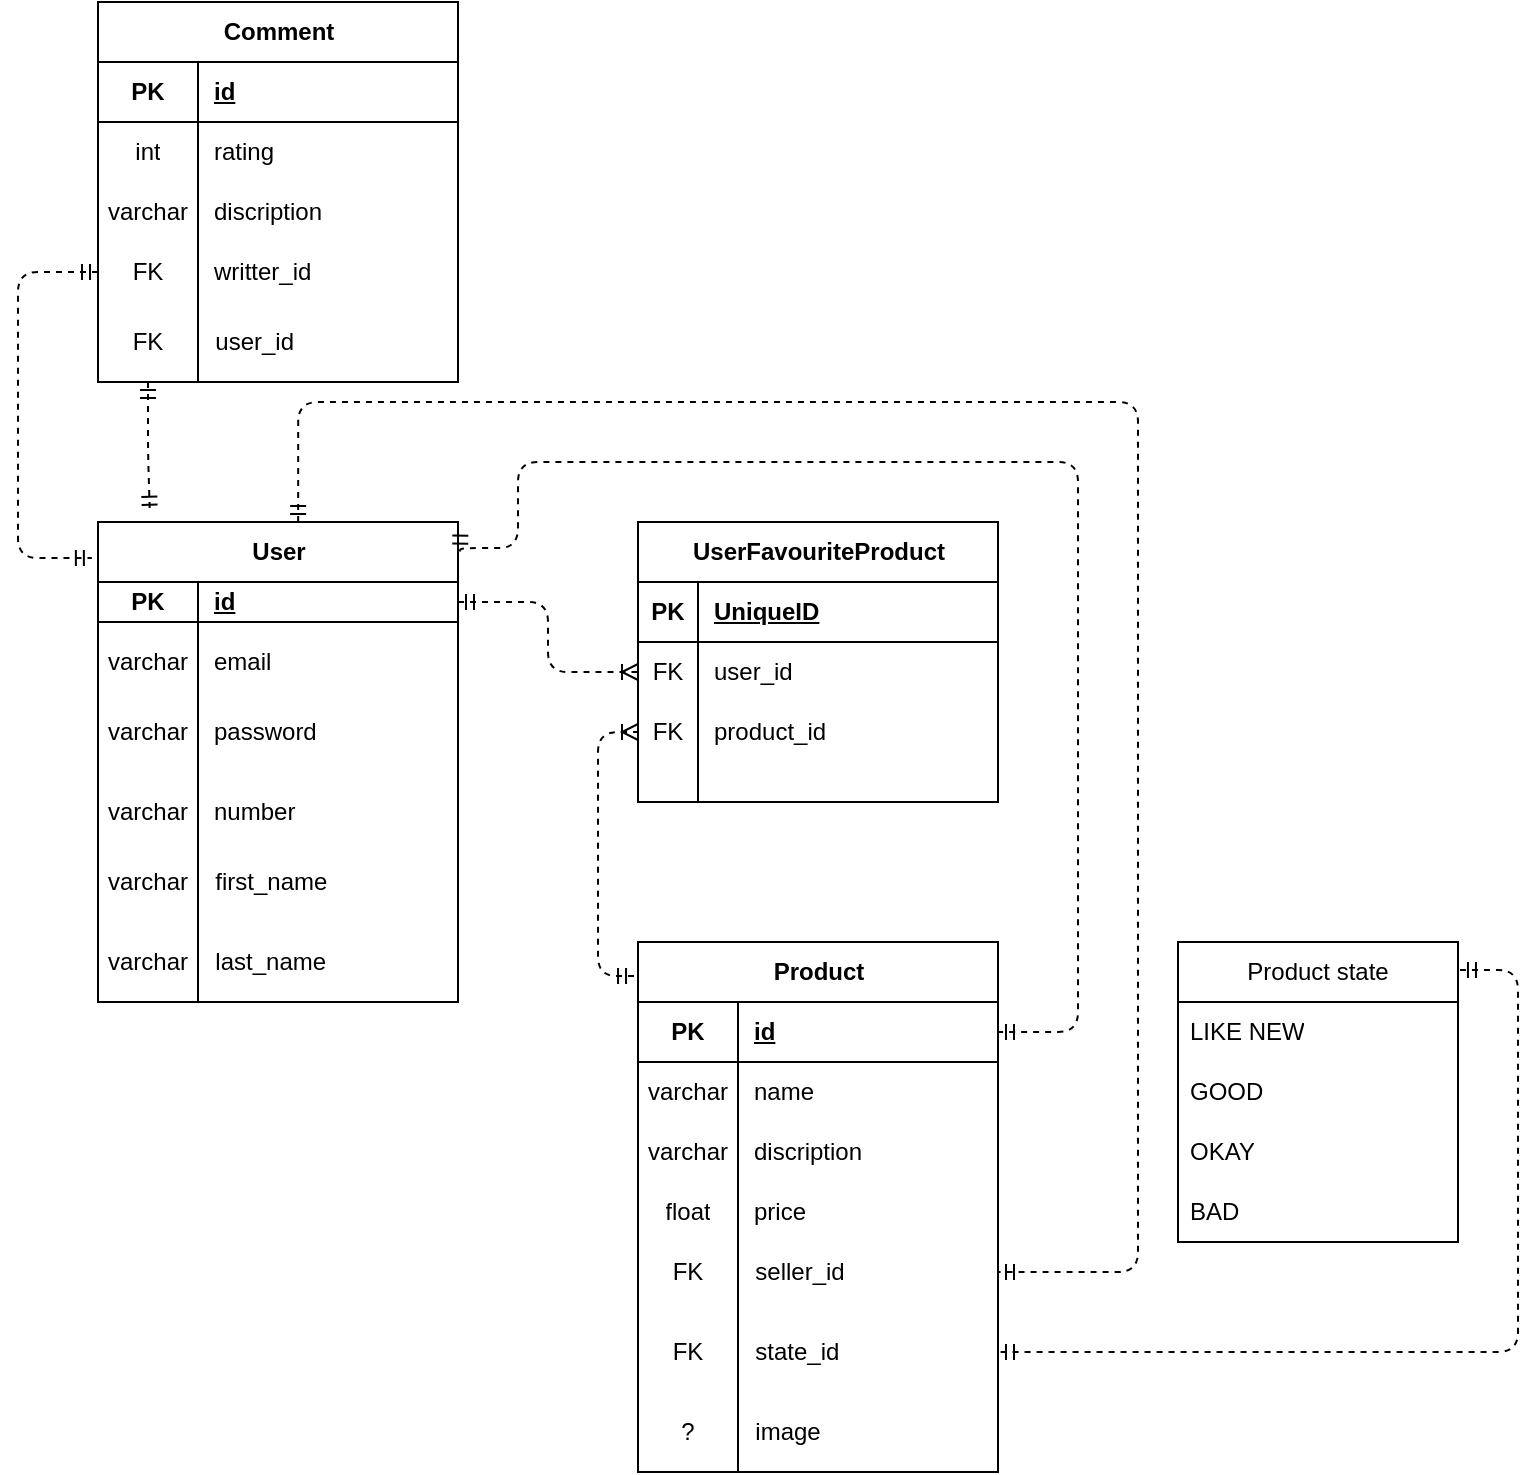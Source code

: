 <mxfile version="22.0.0" type="device">
  <diagram name="Page-1" id="2ca16b54-16f6-2749-3443-fa8db7711227">
    <mxGraphModel dx="1434" dy="750" grid="1" gridSize="10" guides="1" tooltips="1" connect="1" arrows="1" fold="1" page="1" pageScale="1" pageWidth="1100" pageHeight="850" background="none" math="0" shadow="0">
      <root>
        <mxCell id="0" />
        <mxCell id="1" parent="0" />
        <mxCell id="2ed32ef02a7f4228-21" style="edgeStyle=orthogonalEdgeStyle;html=1;entryX=0.144;entryY=-0.027;dashed=1;labelBackgroundColor=none;startArrow=ERmandOne;endArrow=ERmandOne;fontFamily=Verdana;fontSize=12;align=left;exitX=0.5;exitY=1;exitDx=0;exitDy=0;entryDx=0;entryDy=0;entryPerimeter=0;endFill=0;" parent="1" source="YRd9fllFHGhW2MFlDV1M-85" target="YRd9fllFHGhW2MFlDV1M-7" edge="1">
          <mxGeometry relative="1" as="geometry">
            <mxPoint x="530" y="290" as="sourcePoint" />
            <mxPoint x="530" y="330" as="targetPoint" />
          </mxGeometry>
        </mxCell>
        <mxCell id="YRd9fllFHGhW2MFlDV1M-7" value="User" style="shape=table;startSize=30;container=1;collapsible=1;childLayout=tableLayout;fixedRows=1;rowLines=0;fontStyle=1;align=center;resizeLast=1;html=1;strokeWidth=1;swimlaneLine=1;bottom=1;" parent="1" vertex="1">
          <mxGeometry x="470" y="340" width="180" height="170" as="geometry" />
        </mxCell>
        <mxCell id="YRd9fllFHGhW2MFlDV1M-8" value="" style="shape=tableRow;horizontal=0;startSize=0;swimlaneHead=0;swimlaneBody=0;fillColor=none;collapsible=0;dropTarget=0;points=[[0,0.5],[1,0.5]];portConstraint=eastwest;top=0;left=0;right=0;bottom=1;" parent="YRd9fllFHGhW2MFlDV1M-7" vertex="1">
          <mxGeometry y="30" width="180" height="20" as="geometry" />
        </mxCell>
        <mxCell id="YRd9fllFHGhW2MFlDV1M-9" value="PK" style="shape=partialRectangle;connectable=0;fillColor=none;top=0;left=0;bottom=0;right=0;fontStyle=1;overflow=hidden;whiteSpace=wrap;html=1;" parent="YRd9fllFHGhW2MFlDV1M-8" vertex="1">
          <mxGeometry width="50" height="20" as="geometry">
            <mxRectangle width="50" height="20" as="alternateBounds" />
          </mxGeometry>
        </mxCell>
        <mxCell id="YRd9fllFHGhW2MFlDV1M-10" value="id" style="shape=partialRectangle;connectable=0;fillColor=none;top=0;left=0;bottom=0;right=0;align=left;spacingLeft=6;fontStyle=5;overflow=hidden;whiteSpace=wrap;html=1;" parent="YRd9fllFHGhW2MFlDV1M-8" vertex="1">
          <mxGeometry x="50" width="130" height="20" as="geometry">
            <mxRectangle width="130" height="20" as="alternateBounds" />
          </mxGeometry>
        </mxCell>
        <mxCell id="YRd9fllFHGhW2MFlDV1M-11" value="" style="shape=tableRow;horizontal=0;startSize=0;swimlaneHead=0;swimlaneBody=0;fillColor=none;collapsible=0;dropTarget=0;points=[[0,0.5],[1,0.5]];portConstraint=eastwest;top=0;left=0;right=0;bottom=0;" parent="YRd9fllFHGhW2MFlDV1M-7" vertex="1">
          <mxGeometry y="50" width="180" height="40" as="geometry" />
        </mxCell>
        <mxCell id="YRd9fllFHGhW2MFlDV1M-12" value="varchar" style="shape=partialRectangle;connectable=0;fillColor=none;top=0;left=0;bottom=0;right=0;editable=1;overflow=hidden;whiteSpace=wrap;html=1;" parent="YRd9fllFHGhW2MFlDV1M-11" vertex="1">
          <mxGeometry width="50" height="40" as="geometry">
            <mxRectangle width="50" height="40" as="alternateBounds" />
          </mxGeometry>
        </mxCell>
        <mxCell id="YRd9fllFHGhW2MFlDV1M-13" value="email" style="shape=partialRectangle;connectable=0;fillColor=none;top=0;left=0;bottom=0;right=0;align=left;spacingLeft=6;overflow=hidden;whiteSpace=wrap;html=1;" parent="YRd9fllFHGhW2MFlDV1M-11" vertex="1">
          <mxGeometry x="50" width="130" height="40" as="geometry">
            <mxRectangle width="130" height="40" as="alternateBounds" />
          </mxGeometry>
        </mxCell>
        <mxCell id="YRd9fllFHGhW2MFlDV1M-14" value="" style="shape=tableRow;horizontal=0;startSize=0;swimlaneHead=0;swimlaneBody=0;fillColor=none;collapsible=0;dropTarget=0;points=[[0,0.5],[1,0.5]];portConstraint=eastwest;top=0;left=0;right=0;bottom=0;" parent="YRd9fllFHGhW2MFlDV1M-7" vertex="1">
          <mxGeometry y="90" width="180" height="30" as="geometry" />
        </mxCell>
        <mxCell id="YRd9fllFHGhW2MFlDV1M-15" value="varchar" style="shape=partialRectangle;connectable=0;fillColor=none;top=0;left=0;bottom=0;right=0;editable=1;overflow=hidden;whiteSpace=wrap;html=1;" parent="YRd9fllFHGhW2MFlDV1M-14" vertex="1">
          <mxGeometry width="50" height="30" as="geometry">
            <mxRectangle width="50" height="30" as="alternateBounds" />
          </mxGeometry>
        </mxCell>
        <mxCell id="YRd9fllFHGhW2MFlDV1M-16" value="password" style="shape=partialRectangle;connectable=0;fillColor=none;top=0;left=0;bottom=0;right=0;align=left;spacingLeft=6;overflow=hidden;whiteSpace=wrap;html=1;" parent="YRd9fllFHGhW2MFlDV1M-14" vertex="1">
          <mxGeometry x="50" width="130" height="30" as="geometry">
            <mxRectangle width="130" height="30" as="alternateBounds" />
          </mxGeometry>
        </mxCell>
        <mxCell id="YRd9fllFHGhW2MFlDV1M-17" value="" style="shape=tableRow;horizontal=0;startSize=0;swimlaneHead=0;swimlaneBody=0;fillColor=none;collapsible=0;dropTarget=0;points=[[0,0.5],[1,0.5]];portConstraint=eastwest;top=0;left=0;right=0;bottom=0;" parent="YRd9fllFHGhW2MFlDV1M-7" vertex="1">
          <mxGeometry y="120" width="180" height="50" as="geometry" />
        </mxCell>
        <mxCell id="YRd9fllFHGhW2MFlDV1M-18" value="varchar" style="shape=partialRectangle;connectable=0;fillColor=none;top=0;left=0;bottom=0;right=0;editable=1;overflow=hidden;whiteSpace=wrap;html=1;" parent="YRd9fllFHGhW2MFlDV1M-17" vertex="1">
          <mxGeometry width="50" height="50" as="geometry">
            <mxRectangle width="50" height="50" as="alternateBounds" />
          </mxGeometry>
        </mxCell>
        <mxCell id="YRd9fllFHGhW2MFlDV1M-19" value="number" style="shape=partialRectangle;connectable=0;fillColor=none;top=0;left=0;bottom=0;right=0;align=left;spacingLeft=6;overflow=hidden;whiteSpace=wrap;html=1;" parent="YRd9fllFHGhW2MFlDV1M-17" vertex="1">
          <mxGeometry x="50" width="130" height="50" as="geometry">
            <mxRectangle width="130" height="50" as="alternateBounds" />
          </mxGeometry>
        </mxCell>
        <mxCell id="YRd9fllFHGhW2MFlDV1M-20" value="Comment" style="shape=table;startSize=30;container=1;collapsible=1;childLayout=tableLayout;fixedRows=1;rowLines=0;fontStyle=1;align=center;resizeLast=1;html=1;movable=1;resizable=1;rotatable=1;deletable=1;editable=1;locked=0;connectable=1;" parent="1" vertex="1">
          <mxGeometry x="470" y="80" width="180" height="190" as="geometry" />
        </mxCell>
        <mxCell id="YRd9fllFHGhW2MFlDV1M-21" value="" style="shape=tableRow;horizontal=0;startSize=0;swimlaneHead=0;swimlaneBody=0;fillColor=none;collapsible=0;dropTarget=0;points=[[0,0.5],[1,0.5]];portConstraint=eastwest;top=0;left=0;right=0;bottom=1;movable=1;resizable=1;rotatable=1;deletable=1;editable=1;locked=0;connectable=1;" parent="YRd9fllFHGhW2MFlDV1M-20" vertex="1">
          <mxGeometry y="30" width="180" height="30" as="geometry" />
        </mxCell>
        <mxCell id="YRd9fllFHGhW2MFlDV1M-22" value="PK" style="shape=partialRectangle;connectable=0;fillColor=none;top=0;left=0;bottom=0;right=0;fontStyle=1;overflow=hidden;whiteSpace=wrap;html=1;movable=0;resizable=0;rotatable=0;deletable=0;editable=0;locked=1;" parent="YRd9fllFHGhW2MFlDV1M-21" vertex="1">
          <mxGeometry width="50" height="30" as="geometry">
            <mxRectangle width="50" height="30" as="alternateBounds" />
          </mxGeometry>
        </mxCell>
        <mxCell id="YRd9fllFHGhW2MFlDV1M-23" value="id" style="shape=partialRectangle;connectable=1;fillColor=none;top=0;left=0;bottom=0;right=0;align=left;spacingLeft=6;fontStyle=5;overflow=hidden;whiteSpace=wrap;html=1;movable=1;resizable=1;rotatable=1;deletable=1;editable=1;locked=0;" parent="YRd9fllFHGhW2MFlDV1M-21" vertex="1">
          <mxGeometry x="50" width="130" height="30" as="geometry">
            <mxRectangle width="130" height="30" as="alternateBounds" />
          </mxGeometry>
        </mxCell>
        <mxCell id="YRd9fllFHGhW2MFlDV1M-24" value="" style="shape=tableRow;horizontal=0;startSize=0;swimlaneHead=0;swimlaneBody=0;fillColor=none;collapsible=0;dropTarget=0;points=[[0,0.5],[1,0.5]];portConstraint=eastwest;top=0;left=0;right=0;bottom=0;movable=1;resizable=1;rotatable=1;deletable=1;editable=1;locked=0;connectable=1;" parent="YRd9fllFHGhW2MFlDV1M-20" vertex="1">
          <mxGeometry y="60" width="180" height="30" as="geometry" />
        </mxCell>
        <mxCell id="YRd9fllFHGhW2MFlDV1M-25" value="int" style="shape=partialRectangle;connectable=1;fillColor=none;top=0;left=0;bottom=0;right=0;editable=1;overflow=hidden;whiteSpace=wrap;html=1;movable=1;resizable=1;rotatable=1;deletable=1;locked=0;" parent="YRd9fllFHGhW2MFlDV1M-24" vertex="1">
          <mxGeometry width="50" height="30" as="geometry">
            <mxRectangle width="50" height="30" as="alternateBounds" />
          </mxGeometry>
        </mxCell>
        <mxCell id="YRd9fllFHGhW2MFlDV1M-26" value="rating" style="shape=partialRectangle;connectable=1;fillColor=none;top=0;left=0;bottom=0;right=0;align=left;spacingLeft=6;overflow=hidden;whiteSpace=wrap;html=1;movable=1;resizable=1;rotatable=1;deletable=1;editable=1;locked=0;" parent="YRd9fllFHGhW2MFlDV1M-24" vertex="1">
          <mxGeometry x="50" width="130" height="30" as="geometry">
            <mxRectangle width="130" height="30" as="alternateBounds" />
          </mxGeometry>
        </mxCell>
        <mxCell id="YRd9fllFHGhW2MFlDV1M-27" value="" style="shape=tableRow;horizontal=0;startSize=0;swimlaneHead=0;swimlaneBody=0;fillColor=none;collapsible=0;dropTarget=0;points=[[0,0.5],[1,0.5]];portConstraint=eastwest;top=0;left=0;right=0;bottom=0;movable=1;resizable=1;rotatable=1;deletable=1;editable=1;locked=0;connectable=1;" parent="YRd9fllFHGhW2MFlDV1M-20" vertex="1">
          <mxGeometry y="90" width="180" height="30" as="geometry" />
        </mxCell>
        <mxCell id="YRd9fllFHGhW2MFlDV1M-28" value="varchar" style="shape=partialRectangle;connectable=1;fillColor=none;top=0;left=0;bottom=0;right=0;editable=1;overflow=hidden;whiteSpace=wrap;html=1;movable=1;resizable=1;rotatable=1;deletable=1;locked=0;" parent="YRd9fllFHGhW2MFlDV1M-27" vertex="1">
          <mxGeometry width="50" height="30" as="geometry">
            <mxRectangle width="50" height="30" as="alternateBounds" />
          </mxGeometry>
        </mxCell>
        <mxCell id="YRd9fllFHGhW2MFlDV1M-29" value="discription" style="shape=partialRectangle;connectable=1;fillColor=none;top=0;left=0;bottom=0;right=0;align=left;spacingLeft=6;overflow=hidden;whiteSpace=wrap;html=1;movable=1;resizable=1;rotatable=1;deletable=1;editable=1;locked=0;" parent="YRd9fllFHGhW2MFlDV1M-27" vertex="1">
          <mxGeometry x="50" width="130" height="30" as="geometry">
            <mxRectangle width="130" height="30" as="alternateBounds" />
          </mxGeometry>
        </mxCell>
        <mxCell id="YRd9fllFHGhW2MFlDV1M-30" value="" style="shape=tableRow;horizontal=0;startSize=0;swimlaneHead=0;swimlaneBody=0;fillColor=none;collapsible=0;dropTarget=0;points=[[0,0.5],[1,0.5]];portConstraint=eastwest;top=0;left=0;right=0;bottom=0;movable=1;resizable=1;rotatable=1;deletable=1;editable=1;locked=0;connectable=1;" parent="YRd9fllFHGhW2MFlDV1M-20" vertex="1">
          <mxGeometry y="120" width="180" height="30" as="geometry" />
        </mxCell>
        <mxCell id="YRd9fllFHGhW2MFlDV1M-31" value="FK" style="shape=partialRectangle;connectable=1;fillColor=none;top=0;left=0;bottom=0;right=0;editable=1;overflow=hidden;whiteSpace=wrap;html=1;movable=1;resizable=1;rotatable=1;deletable=1;locked=0;" parent="YRd9fllFHGhW2MFlDV1M-30" vertex="1">
          <mxGeometry width="50" height="30" as="geometry">
            <mxRectangle width="50" height="30" as="alternateBounds" />
          </mxGeometry>
        </mxCell>
        <mxCell id="YRd9fllFHGhW2MFlDV1M-32" value="writter_id" style="shape=partialRectangle;connectable=1;fillColor=none;top=0;left=0;bottom=0;right=0;align=left;spacingLeft=6;overflow=hidden;whiteSpace=wrap;html=1;movable=1;resizable=1;rotatable=1;deletable=1;editable=1;locked=0;" parent="YRd9fllFHGhW2MFlDV1M-30" vertex="1">
          <mxGeometry x="50" width="130" height="30" as="geometry">
            <mxRectangle width="130" height="30" as="alternateBounds" />
          </mxGeometry>
        </mxCell>
        <mxCell id="YRd9fllFHGhW2MFlDV1M-46" value="Product" style="shape=table;startSize=30;container=1;collapsible=1;childLayout=tableLayout;fixedRows=1;rowLines=0;fontStyle=1;align=center;resizeLast=1;html=1;bottom=0;top=0;left=1;" parent="1" vertex="1">
          <mxGeometry x="740" y="550" width="180" height="150" as="geometry" />
        </mxCell>
        <mxCell id="YRd9fllFHGhW2MFlDV1M-47" value="" style="shape=tableRow;horizontal=0;startSize=0;swimlaneHead=0;swimlaneBody=0;fillColor=none;collapsible=0;dropTarget=0;points=[[0,0.5],[1,0.5]];portConstraint=eastwest;top=0;left=0;right=0;bottom=1;" parent="YRd9fllFHGhW2MFlDV1M-46" vertex="1">
          <mxGeometry y="30" width="180" height="30" as="geometry" />
        </mxCell>
        <mxCell id="YRd9fllFHGhW2MFlDV1M-48" value="PK" style="shape=partialRectangle;connectable=0;fillColor=none;top=0;left=0;bottom=0;right=0;fontStyle=1;overflow=hidden;whiteSpace=wrap;html=1;" parent="YRd9fllFHGhW2MFlDV1M-47" vertex="1">
          <mxGeometry width="50" height="30" as="geometry">
            <mxRectangle width="50" height="30" as="alternateBounds" />
          </mxGeometry>
        </mxCell>
        <mxCell id="YRd9fllFHGhW2MFlDV1M-49" value="id" style="shape=partialRectangle;connectable=0;fillColor=none;top=0;left=0;bottom=0;right=0;align=left;spacingLeft=6;fontStyle=5;overflow=hidden;whiteSpace=wrap;html=1;" parent="YRd9fllFHGhW2MFlDV1M-47" vertex="1">
          <mxGeometry x="50" width="130" height="30" as="geometry">
            <mxRectangle width="130" height="30" as="alternateBounds" />
          </mxGeometry>
        </mxCell>
        <mxCell id="YRd9fllFHGhW2MFlDV1M-50" value="" style="shape=tableRow;horizontal=0;startSize=0;swimlaneHead=0;swimlaneBody=0;fillColor=none;collapsible=0;dropTarget=0;points=[[0,0.5],[1,0.5]];portConstraint=eastwest;top=0;left=0;right=0;bottom=0;" parent="YRd9fllFHGhW2MFlDV1M-46" vertex="1">
          <mxGeometry y="60" width="180" height="30" as="geometry" />
        </mxCell>
        <mxCell id="YRd9fllFHGhW2MFlDV1M-51" value="varchar" style="shape=partialRectangle;connectable=0;fillColor=none;top=0;left=0;bottom=0;right=0;editable=1;overflow=hidden;whiteSpace=wrap;html=1;" parent="YRd9fllFHGhW2MFlDV1M-50" vertex="1">
          <mxGeometry width="50" height="30" as="geometry">
            <mxRectangle width="50" height="30" as="alternateBounds" />
          </mxGeometry>
        </mxCell>
        <mxCell id="YRd9fllFHGhW2MFlDV1M-52" value="name" style="shape=partialRectangle;connectable=0;fillColor=none;top=0;left=0;bottom=0;right=0;align=left;spacingLeft=6;overflow=hidden;whiteSpace=wrap;html=1;" parent="YRd9fllFHGhW2MFlDV1M-50" vertex="1">
          <mxGeometry x="50" width="130" height="30" as="geometry">
            <mxRectangle width="130" height="30" as="alternateBounds" />
          </mxGeometry>
        </mxCell>
        <mxCell id="YRd9fllFHGhW2MFlDV1M-53" value="" style="shape=tableRow;horizontal=0;startSize=0;swimlaneHead=0;swimlaneBody=0;fillColor=none;collapsible=0;dropTarget=0;points=[[0,0.5],[1,0.5]];portConstraint=eastwest;top=0;left=0;right=0;bottom=0;" parent="YRd9fllFHGhW2MFlDV1M-46" vertex="1">
          <mxGeometry y="90" width="180" height="30" as="geometry" />
        </mxCell>
        <mxCell id="YRd9fllFHGhW2MFlDV1M-54" value="varchar" style="shape=partialRectangle;connectable=0;fillColor=none;top=0;left=0;bottom=0;right=0;editable=1;overflow=hidden;whiteSpace=wrap;html=1;" parent="YRd9fllFHGhW2MFlDV1M-53" vertex="1">
          <mxGeometry width="50" height="30" as="geometry">
            <mxRectangle width="50" height="30" as="alternateBounds" />
          </mxGeometry>
        </mxCell>
        <mxCell id="YRd9fllFHGhW2MFlDV1M-55" value="discription" style="shape=partialRectangle;connectable=0;fillColor=none;top=0;left=0;bottom=0;right=0;align=left;spacingLeft=6;overflow=hidden;whiteSpace=wrap;html=1;" parent="YRd9fllFHGhW2MFlDV1M-53" vertex="1">
          <mxGeometry x="50" width="130" height="30" as="geometry">
            <mxRectangle width="130" height="30" as="alternateBounds" />
          </mxGeometry>
        </mxCell>
        <mxCell id="YRd9fllFHGhW2MFlDV1M-56" value="" style="shape=tableRow;horizontal=0;startSize=0;swimlaneHead=0;swimlaneBody=0;fillColor=none;collapsible=0;dropTarget=0;points=[[0,0.5],[1,0.5]];portConstraint=eastwest;top=0;left=0;right=0;bottom=0;" parent="YRd9fllFHGhW2MFlDV1M-46" vertex="1">
          <mxGeometry y="120" width="180" height="30" as="geometry" />
        </mxCell>
        <mxCell id="YRd9fllFHGhW2MFlDV1M-57" value="float" style="shape=partialRectangle;connectable=0;fillColor=none;top=0;left=0;bottom=0;right=0;editable=1;overflow=hidden;whiteSpace=wrap;html=1;" parent="YRd9fllFHGhW2MFlDV1M-56" vertex="1">
          <mxGeometry width="50" height="30" as="geometry">
            <mxRectangle width="50" height="30" as="alternateBounds" />
          </mxGeometry>
        </mxCell>
        <mxCell id="YRd9fllFHGhW2MFlDV1M-58" value="price" style="shape=partialRectangle;connectable=0;fillColor=none;top=0;left=0;bottom=0;right=0;align=left;spacingLeft=6;overflow=hidden;whiteSpace=wrap;html=1;" parent="YRd9fllFHGhW2MFlDV1M-56" vertex="1">
          <mxGeometry x="50" width="130" height="30" as="geometry">
            <mxRectangle width="130" height="30" as="alternateBounds" />
          </mxGeometry>
        </mxCell>
        <mxCell id="YRd9fllFHGhW2MFlDV1M-59" value="UserFavouriteProduct" style="shape=table;startSize=30;container=1;collapsible=1;childLayout=tableLayout;fixedRows=1;rowLines=0;fontStyle=1;align=center;resizeLast=1;html=1;" parent="1" vertex="1">
          <mxGeometry x="740" y="340" width="180" height="140" as="geometry" />
        </mxCell>
        <mxCell id="YRd9fllFHGhW2MFlDV1M-60" value="" style="shape=tableRow;horizontal=0;startSize=0;swimlaneHead=0;swimlaneBody=0;fillColor=none;collapsible=0;dropTarget=0;points=[[0,0.5],[1,0.5]];portConstraint=eastwest;top=0;left=0;right=0;bottom=1;" parent="YRd9fllFHGhW2MFlDV1M-59" vertex="1">
          <mxGeometry y="30" width="180" height="30" as="geometry" />
        </mxCell>
        <mxCell id="YRd9fllFHGhW2MFlDV1M-61" value="PK" style="shape=partialRectangle;connectable=0;fillColor=none;top=0;left=0;bottom=0;right=0;fontStyle=1;overflow=hidden;whiteSpace=wrap;html=1;" parent="YRd9fllFHGhW2MFlDV1M-60" vertex="1">
          <mxGeometry width="30" height="30" as="geometry">
            <mxRectangle width="30" height="30" as="alternateBounds" />
          </mxGeometry>
        </mxCell>
        <mxCell id="YRd9fllFHGhW2MFlDV1M-62" value="UniqueID" style="shape=partialRectangle;connectable=0;fillColor=none;top=0;left=0;bottom=0;right=0;align=left;spacingLeft=6;fontStyle=5;overflow=hidden;whiteSpace=wrap;html=1;" parent="YRd9fllFHGhW2MFlDV1M-60" vertex="1">
          <mxGeometry x="30" width="150" height="30" as="geometry">
            <mxRectangle width="150" height="30" as="alternateBounds" />
          </mxGeometry>
        </mxCell>
        <mxCell id="YRd9fllFHGhW2MFlDV1M-63" value="" style="shape=tableRow;horizontal=0;startSize=0;swimlaneHead=0;swimlaneBody=0;fillColor=none;collapsible=0;dropTarget=0;points=[[0,0.5],[1,0.5]];portConstraint=eastwest;top=0;left=0;right=0;bottom=0;" parent="YRd9fllFHGhW2MFlDV1M-59" vertex="1">
          <mxGeometry y="60" width="180" height="30" as="geometry" />
        </mxCell>
        <mxCell id="YRd9fllFHGhW2MFlDV1M-64" value="FK" style="shape=partialRectangle;connectable=0;fillColor=none;top=0;left=0;bottom=0;right=0;editable=1;overflow=hidden;whiteSpace=wrap;html=1;" parent="YRd9fllFHGhW2MFlDV1M-63" vertex="1">
          <mxGeometry width="30" height="30" as="geometry">
            <mxRectangle width="30" height="30" as="alternateBounds" />
          </mxGeometry>
        </mxCell>
        <mxCell id="YRd9fllFHGhW2MFlDV1M-65" value="user_id" style="shape=partialRectangle;connectable=0;fillColor=none;top=0;left=0;bottom=0;right=0;align=left;spacingLeft=6;overflow=hidden;whiteSpace=wrap;html=1;" parent="YRd9fllFHGhW2MFlDV1M-63" vertex="1">
          <mxGeometry x="30" width="150" height="30" as="geometry">
            <mxRectangle width="150" height="30" as="alternateBounds" />
          </mxGeometry>
        </mxCell>
        <mxCell id="YRd9fllFHGhW2MFlDV1M-66" value="" style="shape=tableRow;horizontal=0;startSize=0;swimlaneHead=0;swimlaneBody=0;fillColor=none;collapsible=0;dropTarget=0;points=[[0,0.5],[1,0.5]];portConstraint=eastwest;top=0;left=0;right=0;bottom=0;" parent="YRd9fllFHGhW2MFlDV1M-59" vertex="1">
          <mxGeometry y="90" width="180" height="30" as="geometry" />
        </mxCell>
        <mxCell id="YRd9fllFHGhW2MFlDV1M-67" value="FK" style="shape=partialRectangle;connectable=0;fillColor=none;top=0;left=0;bottom=0;right=0;editable=1;overflow=hidden;whiteSpace=wrap;html=1;" parent="YRd9fllFHGhW2MFlDV1M-66" vertex="1">
          <mxGeometry width="30" height="30" as="geometry">
            <mxRectangle width="30" height="30" as="alternateBounds" />
          </mxGeometry>
        </mxCell>
        <mxCell id="YRd9fllFHGhW2MFlDV1M-68" value="product_id" style="shape=partialRectangle;connectable=0;fillColor=none;top=0;left=0;bottom=0;right=0;align=left;spacingLeft=6;overflow=hidden;whiteSpace=wrap;html=1;" parent="YRd9fllFHGhW2MFlDV1M-66" vertex="1">
          <mxGeometry x="30" width="150" height="30" as="geometry">
            <mxRectangle width="150" height="30" as="alternateBounds" />
          </mxGeometry>
        </mxCell>
        <mxCell id="YRd9fllFHGhW2MFlDV1M-69" value="" style="shape=tableRow;horizontal=0;startSize=0;swimlaneHead=0;swimlaneBody=0;fillColor=none;collapsible=0;dropTarget=0;points=[[0,0.5],[1,0.5]];portConstraint=eastwest;top=0;left=0;right=0;bottom=0;" parent="YRd9fllFHGhW2MFlDV1M-59" vertex="1">
          <mxGeometry y="120" width="180" height="20" as="geometry" />
        </mxCell>
        <mxCell id="YRd9fllFHGhW2MFlDV1M-70" value="" style="shape=partialRectangle;connectable=0;fillColor=none;top=0;left=0;bottom=0;right=0;editable=1;overflow=hidden;whiteSpace=wrap;html=1;" parent="YRd9fllFHGhW2MFlDV1M-69" vertex="1">
          <mxGeometry width="30" height="20" as="geometry">
            <mxRectangle width="30" height="20" as="alternateBounds" />
          </mxGeometry>
        </mxCell>
        <mxCell id="YRd9fllFHGhW2MFlDV1M-71" value="" style="shape=partialRectangle;connectable=0;fillColor=none;top=0;left=0;bottom=0;right=0;align=left;spacingLeft=6;overflow=hidden;whiteSpace=wrap;html=1;" parent="YRd9fllFHGhW2MFlDV1M-69" vertex="1">
          <mxGeometry x="30" width="150" height="20" as="geometry">
            <mxRectangle width="150" height="20" as="alternateBounds" />
          </mxGeometry>
        </mxCell>
        <mxCell id="YRd9fllFHGhW2MFlDV1M-85" value="FK" style="shape=partialRectangle;connectable=1;top=0;left=1;bottom=1;right=1;editable=1;overflow=hidden;whiteSpace=wrap;html=1;perimeterSpacing=0;shadow=0;labelBorderColor=none;movable=1;resizable=1;rotatable=1;deletable=1;locked=0;fillColor=none;" parent="1" vertex="1">
          <mxGeometry x="470" y="230" width="50" height="40" as="geometry">
            <mxRectangle width="50" height="30" as="alternateBounds" />
          </mxGeometry>
        </mxCell>
        <mxCell id="YRd9fllFHGhW2MFlDV1M-86" value="&amp;nbsp; user_id" style="shape=partialRectangle;connectable=1;top=0;left=1;bottom=1;right=1;editable=1;overflow=hidden;whiteSpace=wrap;html=1;perimeterSpacing=0;shadow=0;labelBorderColor=none;movable=1;resizable=1;rotatable=1;deletable=1;locked=0;align=left;fillColor=none;" parent="1" vertex="1">
          <mxGeometry x="520" y="230" width="130" height="40" as="geometry">
            <mxRectangle width="50" height="30" as="alternateBounds" />
          </mxGeometry>
        </mxCell>
        <mxCell id="YRd9fllFHGhW2MFlDV1M-102" value="&amp;nbsp; seller_id" style="shape=partialRectangle;connectable=1;top=0;left=1;bottom=0;right=1;editable=1;overflow=hidden;whiteSpace=wrap;html=1;perimeterSpacing=0;shadow=0;labelBorderColor=none;movable=1;resizable=1;rotatable=1;deletable=1;locked=0;align=left;" parent="1" vertex="1">
          <mxGeometry x="790" y="695" width="130" height="40" as="geometry">
            <mxRectangle width="50" height="30" as="alternateBounds" />
          </mxGeometry>
        </mxCell>
        <mxCell id="YRd9fllFHGhW2MFlDV1M-103" value="FK" style="shape=partialRectangle;connectable=1;top=0;left=1;bottom=0;right=1;editable=1;overflow=hidden;whiteSpace=wrap;html=1;perimeterSpacing=0;shadow=0;labelBorderColor=none;movable=1;resizable=1;rotatable=1;deletable=1;locked=0;" parent="1" vertex="1">
          <mxGeometry x="740" y="695" width="50" height="40" as="geometry">
            <mxRectangle width="50" height="30" as="alternateBounds" />
          </mxGeometry>
        </mxCell>
        <mxCell id="YRd9fllFHGhW2MFlDV1M-120" value="Product state" style="swimlane;fontStyle=0;childLayout=stackLayout;horizontal=1;startSize=30;horizontalStack=0;resizeParent=1;resizeParentMax=0;resizeLast=0;collapsible=1;marginBottom=0;whiteSpace=wrap;html=1;" parent="1" vertex="1">
          <mxGeometry x="1010" y="550" width="140" height="150" as="geometry" />
        </mxCell>
        <mxCell id="YRd9fllFHGhW2MFlDV1M-121" value="LIKE NEW" style="text;strokeColor=none;fillColor=none;align=left;verticalAlign=middle;spacingLeft=4;spacingRight=4;overflow=hidden;points=[[0,0.5],[1,0.5]];portConstraint=eastwest;rotatable=0;whiteSpace=wrap;html=1;" parent="YRd9fllFHGhW2MFlDV1M-120" vertex="1">
          <mxGeometry y="30" width="140" height="30" as="geometry" />
        </mxCell>
        <mxCell id="YRd9fllFHGhW2MFlDV1M-122" value="GOOD" style="text;strokeColor=none;fillColor=none;align=left;verticalAlign=middle;spacingLeft=4;spacingRight=4;overflow=hidden;points=[[0,0.5],[1,0.5]];portConstraint=eastwest;rotatable=0;whiteSpace=wrap;html=1;" parent="YRd9fllFHGhW2MFlDV1M-120" vertex="1">
          <mxGeometry y="60" width="140" height="30" as="geometry" />
        </mxCell>
        <mxCell id="YRd9fllFHGhW2MFlDV1M-123" value="OKAY" style="text;strokeColor=none;fillColor=none;align=left;verticalAlign=middle;spacingLeft=4;spacingRight=4;overflow=hidden;points=[[0,0.5],[1,0.5]];portConstraint=eastwest;rotatable=0;whiteSpace=wrap;html=1;" parent="YRd9fllFHGhW2MFlDV1M-120" vertex="1">
          <mxGeometry y="90" width="140" height="30" as="geometry" />
        </mxCell>
        <mxCell id="YRd9fllFHGhW2MFlDV1M-124" value="BAD" style="text;strokeColor=none;fillColor=none;align=left;verticalAlign=middle;spacingLeft=4;spacingRight=4;overflow=hidden;points=[[0,0.5],[1,0.5]];portConstraint=eastwest;rotatable=0;whiteSpace=wrap;html=1;" parent="YRd9fllFHGhW2MFlDV1M-120" vertex="1">
          <mxGeometry y="120" width="140" height="30" as="geometry" />
        </mxCell>
        <mxCell id="YRd9fllFHGhW2MFlDV1M-125" style="edgeStyle=orthogonalEdgeStyle;html=1;entryX=1;entryY=0.5;dashed=1;labelBackgroundColor=none;startArrow=ERmandOne;endArrow=ERmandOne;fontFamily=Verdana;fontSize=12;align=left;endFill=0;entryDx=0;entryDy=0;exitX=1.007;exitY=0.093;exitDx=0;exitDy=0;exitPerimeter=0;" parent="1" source="YRd9fllFHGhW2MFlDV1M-120" target="YRd9fllFHGhW2MFlDV1M-135" edge="1">
          <mxGeometry relative="1" as="geometry">
            <mxPoint x="980" y="460" as="sourcePoint" />
            <mxPoint x="980" y="500" as="targetPoint" />
            <Array as="points">
              <mxPoint x="1180" y="564" />
              <mxPoint x="1180" y="755" />
            </Array>
          </mxGeometry>
        </mxCell>
        <mxCell id="YRd9fllFHGhW2MFlDV1M-135" value="&amp;nbsp; state_id" style="shape=partialRectangle;connectable=1;top=0;left=1;bottom=0;right=1;editable=1;overflow=hidden;whiteSpace=wrap;html=1;perimeterSpacing=0;shadow=0;labelBorderColor=none;movable=1;resizable=1;rotatable=1;deletable=1;locked=0;align=left;fillColor=none;" parent="1" vertex="1">
          <mxGeometry x="790" y="735" width="130" height="40" as="geometry">
            <mxRectangle width="50" height="30" as="alternateBounds" />
          </mxGeometry>
        </mxCell>
        <mxCell id="YRd9fllFHGhW2MFlDV1M-136" value="FK" style="shape=partialRectangle;connectable=1;top=0;left=1;bottom=0;right=1;editable=1;overflow=hidden;whiteSpace=wrap;html=1;perimeterSpacing=0;shadow=0;labelBorderColor=none;movable=1;resizable=1;rotatable=1;deletable=1;locked=0;fillColor=none;" parent="1" vertex="1">
          <mxGeometry x="740" y="735" width="50" height="40" as="geometry">
            <mxRectangle width="50" height="30" as="alternateBounds" />
          </mxGeometry>
        </mxCell>
        <mxCell id="YRd9fllFHGhW2MFlDV1M-144" style="edgeStyle=orthogonalEdgeStyle;html=1;dashed=1;labelBackgroundColor=none;startArrow=ERmandOne;endArrow=ERmandOne;fontFamily=Verdana;fontSize=12;align=left;exitX=0;exitY=0.5;exitDx=0;exitDy=0;endFill=0;entryX=-0.017;entryY=0.106;entryDx=0;entryDy=0;entryPerimeter=0;" parent="1" source="YRd9fllFHGhW2MFlDV1M-31" target="YRd9fllFHGhW2MFlDV1M-7" edge="1">
          <mxGeometry relative="1" as="geometry">
            <mxPoint x="379" y="220" as="sourcePoint" />
            <mxPoint x="430" y="360" as="targetPoint" />
            <Array as="points">
              <mxPoint x="430" y="215" />
              <mxPoint x="430" y="358" />
            </Array>
          </mxGeometry>
        </mxCell>
        <mxCell id="YRd9fllFHGhW2MFlDV1M-145" style="edgeStyle=orthogonalEdgeStyle;html=1;entryX=0;entryY=0.5;dashed=1;labelBackgroundColor=none;startArrow=ERmandOne;endArrow=ERoneToMany;fontFamily=Verdana;fontSize=12;align=left;exitX=-0.011;exitY=0.113;exitDx=0;exitDy=0;exitPerimeter=0;entryDx=0;entryDy=0;" parent="1" source="YRd9fllFHGhW2MFlDV1M-46" target="YRd9fllFHGhW2MFlDV1M-66" edge="1">
          <mxGeometry relative="1" as="geometry">
            <mxPoint x="620" y="550" as="sourcePoint" />
            <mxPoint x="620" y="590" as="targetPoint" />
            <Array as="points">
              <mxPoint x="720" y="567" />
              <mxPoint x="720" y="445" />
            </Array>
          </mxGeometry>
        </mxCell>
        <mxCell id="YRd9fllFHGhW2MFlDV1M-146" style="edgeStyle=orthogonalEdgeStyle;html=1;entryX=0;entryY=0.5;dashed=1;labelBackgroundColor=none;startArrow=ERmandOne;endArrow=ERoneToMany;fontFamily=Verdana;fontSize=12;align=left;exitX=1;exitY=0.5;exitDx=0;exitDy=0;entryDx=0;entryDy=0;" parent="1" source="YRd9fllFHGhW2MFlDV1M-8" target="YRd9fllFHGhW2MFlDV1M-63" edge="1">
          <mxGeometry relative="1" as="geometry">
            <mxPoint x="720" y="450" as="sourcePoint" />
            <mxPoint x="720" y="490" as="targetPoint" />
          </mxGeometry>
        </mxCell>
        <mxCell id="YRd9fllFHGhW2MFlDV1M-147" style="edgeStyle=orthogonalEdgeStyle;html=1;entryX=1;entryY=0.5;dashed=1;labelBackgroundColor=none;startArrow=ERmandOne;endArrow=ERmandOne;fontFamily=Verdana;fontSize=12;align=left;endFill=0;entryDx=0;entryDy=0;exitX=1.006;exitY=0.087;exitDx=0;exitDy=0;exitPerimeter=0;" parent="1" source="YRd9fllFHGhW2MFlDV1M-7" target="YRd9fllFHGhW2MFlDV1M-47" edge="1">
          <mxGeometry relative="1" as="geometry">
            <mxPoint x="980" y="440" as="sourcePoint" />
            <mxPoint x="980" y="480" as="targetPoint" />
            <Array as="points">
              <mxPoint x="680" y="353" />
              <mxPoint x="680" y="310" />
              <mxPoint x="960" y="310" />
              <mxPoint x="960" y="595" />
            </Array>
          </mxGeometry>
        </mxCell>
        <mxCell id="JBinNJkh7F1MeIGXUC0t-4" value="?" style="shape=partialRectangle;connectable=1;top=0;left=1;bottom=1;right=1;editable=1;overflow=hidden;whiteSpace=wrap;html=1;perimeterSpacing=0;shadow=0;labelBorderColor=none;movable=1;resizable=1;rotatable=1;deletable=1;locked=0;fillColor=none;" parent="1" vertex="1">
          <mxGeometry x="740" y="775" width="50" height="40" as="geometry">
            <mxRectangle width="50" height="30" as="alternateBounds" />
          </mxGeometry>
        </mxCell>
        <mxCell id="JBinNJkh7F1MeIGXUC0t-5" value="&amp;nbsp; image" style="shape=partialRectangle;connectable=1;top=0;left=1;bottom=1;right=1;editable=1;overflow=hidden;whiteSpace=wrap;html=1;perimeterSpacing=0;shadow=0;labelBorderColor=none;movable=1;resizable=1;rotatable=1;deletable=1;locked=0;align=left;fillColor=none;" parent="1" vertex="1">
          <mxGeometry x="790" y="775" width="130" height="40" as="geometry">
            <mxRectangle width="50" height="30" as="alternateBounds" />
          </mxGeometry>
        </mxCell>
        <mxCell id="j93-CXMJl5on4R9DwfRJ-1" style="edgeStyle=orthogonalEdgeStyle;html=1;entryX=1;entryY=0.5;dashed=1;labelBackgroundColor=none;startArrow=ERmandOne;endArrow=ERmandOne;fontFamily=Verdana;fontSize=12;align=left;endFill=0;entryDx=0;entryDy=0;exitX=0.556;exitY=0;exitDx=0;exitDy=0;exitPerimeter=0;" parent="1" source="YRd9fllFHGhW2MFlDV1M-7" target="YRd9fllFHGhW2MFlDV1M-102" edge="1">
          <mxGeometry relative="1" as="geometry">
            <mxPoint x="870" y="214" as="sourcePoint" />
            <mxPoint x="1139" y="455" as="targetPoint" />
            <Array as="points">
              <mxPoint x="570" y="280" />
              <mxPoint x="990" y="280" />
              <mxPoint x="990" y="715" />
            </Array>
          </mxGeometry>
        </mxCell>
        <mxCell id="j93-CXMJl5on4R9DwfRJ-2" value="varchar" style="shape=partialRectangle;connectable=1;top=0;left=1;bottom=0;right=1;editable=1;overflow=hidden;whiteSpace=wrap;html=1;perimeterSpacing=0;shadow=0;labelBorderColor=none;movable=1;resizable=1;rotatable=1;deletable=1;locked=0;" parent="1" vertex="1">
          <mxGeometry x="470" y="500" width="50" height="40" as="geometry">
            <mxRectangle width="50" height="30" as="alternateBounds" />
          </mxGeometry>
        </mxCell>
        <mxCell id="j93-CXMJl5on4R9DwfRJ-3" value="&amp;nbsp; first_name" style="shape=partialRectangle;connectable=1;top=0;left=1;bottom=0;right=1;editable=1;overflow=hidden;whiteSpace=wrap;html=1;perimeterSpacing=0;shadow=0;labelBorderColor=none;movable=1;resizable=1;rotatable=1;deletable=1;locked=0;align=left;" parent="1" vertex="1">
          <mxGeometry x="520" y="500" width="130" height="40" as="geometry">
            <mxRectangle width="50" height="30" as="alternateBounds" />
          </mxGeometry>
        </mxCell>
        <mxCell id="j93-CXMJl5on4R9DwfRJ-7" value="varchar" style="shape=partialRectangle;connectable=1;top=0;left=1;bottom=1;right=1;editable=1;overflow=hidden;whiteSpace=wrap;html=1;perimeterSpacing=0;shadow=0;labelBorderColor=none;movable=1;resizable=1;rotatable=1;deletable=1;locked=0;fillColor=none;" parent="1" vertex="1">
          <mxGeometry x="470" y="540" width="50" height="40" as="geometry">
            <mxRectangle width="50" height="30" as="alternateBounds" />
          </mxGeometry>
        </mxCell>
        <mxCell id="j93-CXMJl5on4R9DwfRJ-8" value="&amp;nbsp; last_name" style="shape=partialRectangle;connectable=1;top=0;left=1;bottom=1;right=1;editable=1;overflow=hidden;whiteSpace=wrap;html=1;perimeterSpacing=0;shadow=0;labelBorderColor=none;movable=1;resizable=1;rotatable=1;deletable=1;locked=0;align=left;fillColor=none;" parent="1" vertex="1">
          <mxGeometry x="520" y="540" width="130" height="40" as="geometry">
            <mxRectangle width="50" height="30" as="alternateBounds" />
          </mxGeometry>
        </mxCell>
      </root>
    </mxGraphModel>
  </diagram>
</mxfile>
